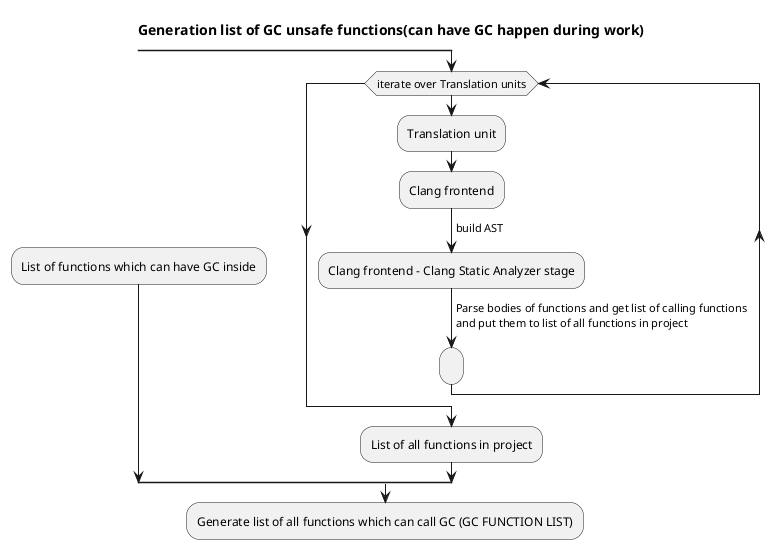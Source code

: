 ' Copyright (c) 2021-2024 Huawei Device Co., Ltd.
' Licensed under the Apache License, Version 2.0 (the "License");
' you may not use this file except in compliance with the License.
' You may obtain a copy of the License at
'
' http://www.apache.org/licenses/LICENSE-2.0
'
' Unless required by applicable law or agreed to in writing, software
' distributed under the License is distributed on an "AS IS" BASIS,
' WITHOUT WARRANTIES OR CONDITIONS OF ANY KIND, either express or implied.
' See the License for the specific language governing permissions and
' limitations under the License.

@startuml
skinparam monochrome true
title Generation list of GC unsafe functions(can have GC happen during work)

split
    -[hidden]->
    :List of functions which can have GC inside;
split again
    while (iterate over Translation units)
        :Translation unit;
        :Clang frontend;
        ->build AST;
        :Clang frontend - Clang Static Analyzer stage;
        ->Parse bodies of functions and get list of calling functions
        and put them to list of all functions in project;
        : ;
    endwhile
    :List of all functions in project;
end split
:Generate list of all functions which can call GC (GC FUNCTION LIST);
@enduml
